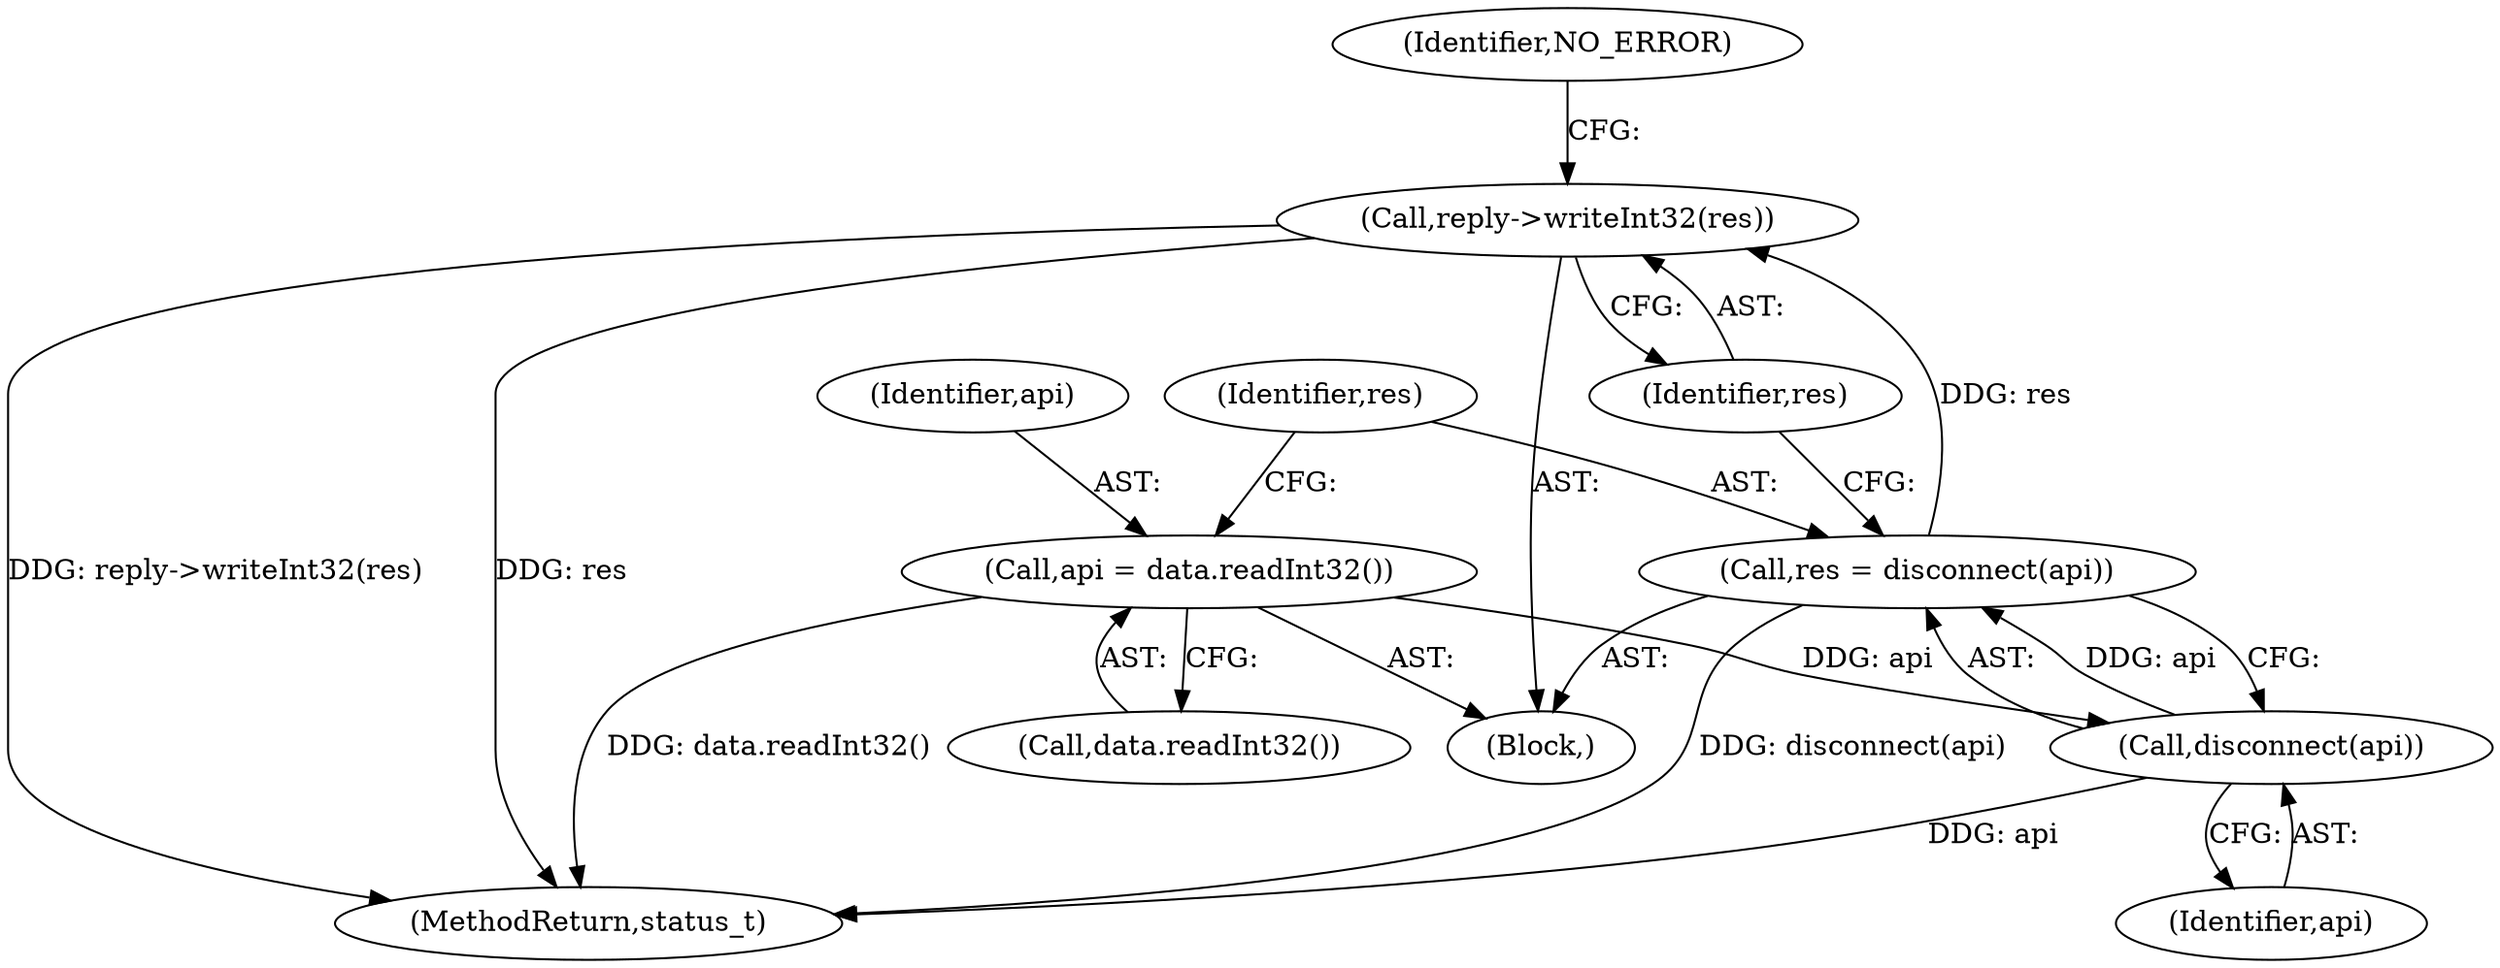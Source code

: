 digraph "0_Android_a30d7d90c4f718e46fb41a99b3d52800e1011b73_0@API" {
"1000474" [label="(Call,reply->writeInt32(res))"];
"1000470" [label="(Call,res = disconnect(api))"];
"1000472" [label="(Call,disconnect(api))"];
"1000466" [label="(Call,api = data.readInt32())"];
"1000596" [label="(MethodReturn,status_t)"];
"1000468" [label="(Call,data.readInt32())"];
"1000475" [label="(Identifier,res)"];
"1000474" [label="(Call,reply->writeInt32(res))"];
"1000470" [label="(Call,res = disconnect(api))"];
"1000472" [label="(Call,disconnect(api))"];
"1000471" [label="(Identifier,res)"];
"1000466" [label="(Call,api = data.readInt32())"];
"1000477" [label="(Identifier,NO_ERROR)"];
"1000473" [label="(Identifier,api)"];
"1000467" [label="(Identifier,api)"];
"1000460" [label="(Block,)"];
"1000474" -> "1000460"  [label="AST: "];
"1000474" -> "1000475"  [label="CFG: "];
"1000475" -> "1000474"  [label="AST: "];
"1000477" -> "1000474"  [label="CFG: "];
"1000474" -> "1000596"  [label="DDG: reply->writeInt32(res)"];
"1000474" -> "1000596"  [label="DDG: res"];
"1000470" -> "1000474"  [label="DDG: res"];
"1000470" -> "1000460"  [label="AST: "];
"1000470" -> "1000472"  [label="CFG: "];
"1000471" -> "1000470"  [label="AST: "];
"1000472" -> "1000470"  [label="AST: "];
"1000475" -> "1000470"  [label="CFG: "];
"1000470" -> "1000596"  [label="DDG: disconnect(api)"];
"1000472" -> "1000470"  [label="DDG: api"];
"1000472" -> "1000473"  [label="CFG: "];
"1000473" -> "1000472"  [label="AST: "];
"1000472" -> "1000596"  [label="DDG: api"];
"1000466" -> "1000472"  [label="DDG: api"];
"1000466" -> "1000460"  [label="AST: "];
"1000466" -> "1000468"  [label="CFG: "];
"1000467" -> "1000466"  [label="AST: "];
"1000468" -> "1000466"  [label="AST: "];
"1000471" -> "1000466"  [label="CFG: "];
"1000466" -> "1000596"  [label="DDG: data.readInt32()"];
}
